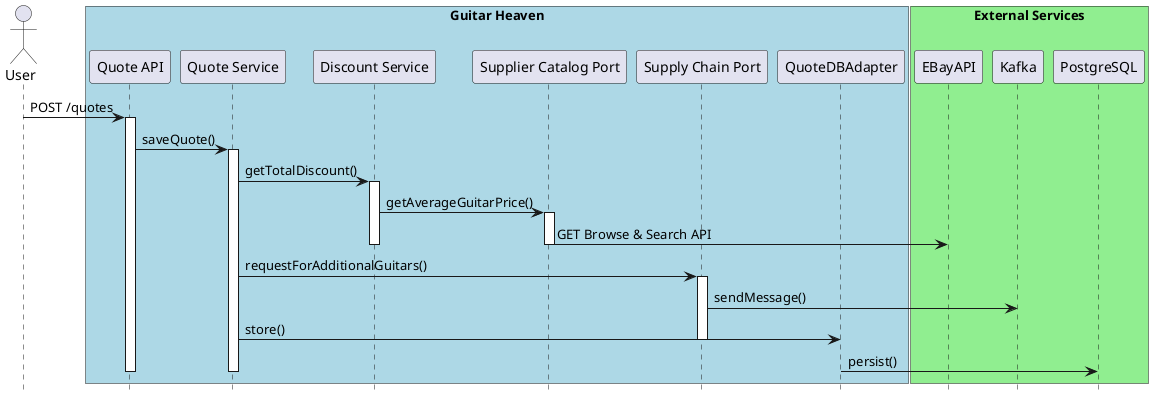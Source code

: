 @startuml

hide footbox

actor User as user
box "Guitar Heaven" #LightBlue
participant "Quote API" as quoteApi
participant "Quote Service" as quoteService
participant "Discount Service" as discountService
participant "Supplier Catalog Port" as supplierPort
participant "Supply Chain Port" as supplyChainPort
participant "QuoteDBAdapter" as quoteDbAdapter
end box

box "External Services" #LightGreen
participant EBayAPI as ebay
participant Kafka as kafka
participant PostgreSQL as pg
end box


user -> quoteApi : POST /quotes
activate quoteApi
quoteApi -> quoteService : saveQuote()
activate quoteService
quoteService -> discountService : getTotalDiscount()
activate discountService
discountService -> supplierPort : getAverageGuitarPrice()
activate supplierPort
supplierPort -> ebay : GET Browse & Search API
deactivate supplierPort
deactivate discountService
quoteService -> supplyChainPort: requestForAdditionalGuitars()
activate supplyChainPort
supplyChainPort -> kafka: sendMessage()
quoteService -> quoteDbAdapter : store()
deactivate supplyChainPort
quoteDbAdapter -> pg: persist()
deactivate quoteService
deactivate quoteApi
@enduml
